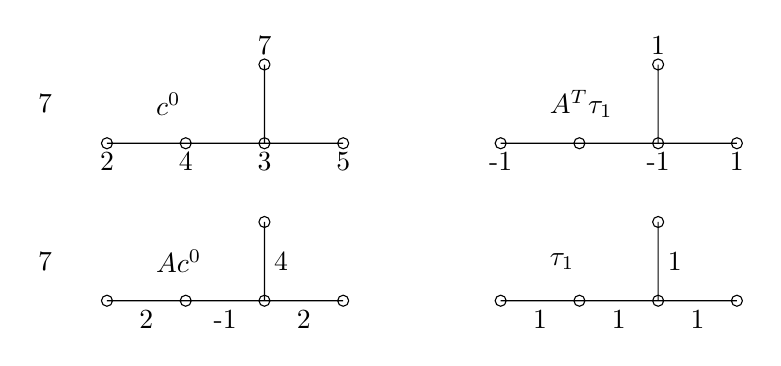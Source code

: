     \begin{tikzpicture}[>=latex',line join=bevel]
        %\draw[help lines]  (0,0) grid +(10,3);
        \draw (2,2) circle (2pt)
                      node[anchor=north] {2}
              -- (3,2) circle (2pt)
                    node[anchor=north] {4}
              -- (4,2) circle (2pt)
                    node[anchor=north] {3}
              -- (5,2) circle (2pt)
                    node[anchor=north] {5};
        \draw (4,2) -- (4,3) circle (2pt)
                    node[anchor=south] {7};
        \draw (2.5,2.5) node[anchor=west] {$c^0$};

        \draw (7,2) circle (2pt)
                      node[anchor=north] {-1}
              -- (8,2) circle (2pt)
                    node[anchor=north] {}
              -- (9,2) circle (2pt)
                    node[anchor=north] {-1}
              -- (10,2) circle (2pt)
                    node[anchor=north] {1};
        \draw (9,2) -- (9,3) circle (2pt)
                    node[anchor=south] {1};
        \draw (7.5,2.5) node[anchor=west] {$A^T\tau_1$};

        \draw (2,0) circle (2pt)
              -- (3,0) circle (2pt)
              -- (4,0) circle (2pt)
              -- (5,0) circle (2pt);
        \draw (4,0) -- (4,1) circle (2pt);
        \draw (2.5, 0) node[anchor=north] {2};
        \draw (3.5, 0) node[anchor=north] {-1};
        \draw (4.5, 0) node[anchor=north] {2};
        \draw (4, 0.5) node[anchor=west] {4};
        \draw (2.5,0.5) node[anchor=west] {$A c^0$};

        \draw (7,0) circle (2pt)
              -- (8,0) circle (2pt)
              -- (9,0) circle (2pt)
              -- (10,0) circle (2pt);
        \draw (9,0) -- (9,1) circle (2pt);
        \draw (7.5, 0) node[anchor=north] {1};
        \draw (8.5, 0) node[anchor=north] {1};
        \draw (9.5, 0) node[anchor=north] {1};
        \draw (9, 0.5) node[anchor=west] {1};
        \draw (7.5,0.5) node[anchor=west] {$\tau_1$};

        \draw (1,2.5) node[anchor=west] {7};
        \draw (1,0.5) node[anchor=west] {7};
    \end{tikzpicture}
